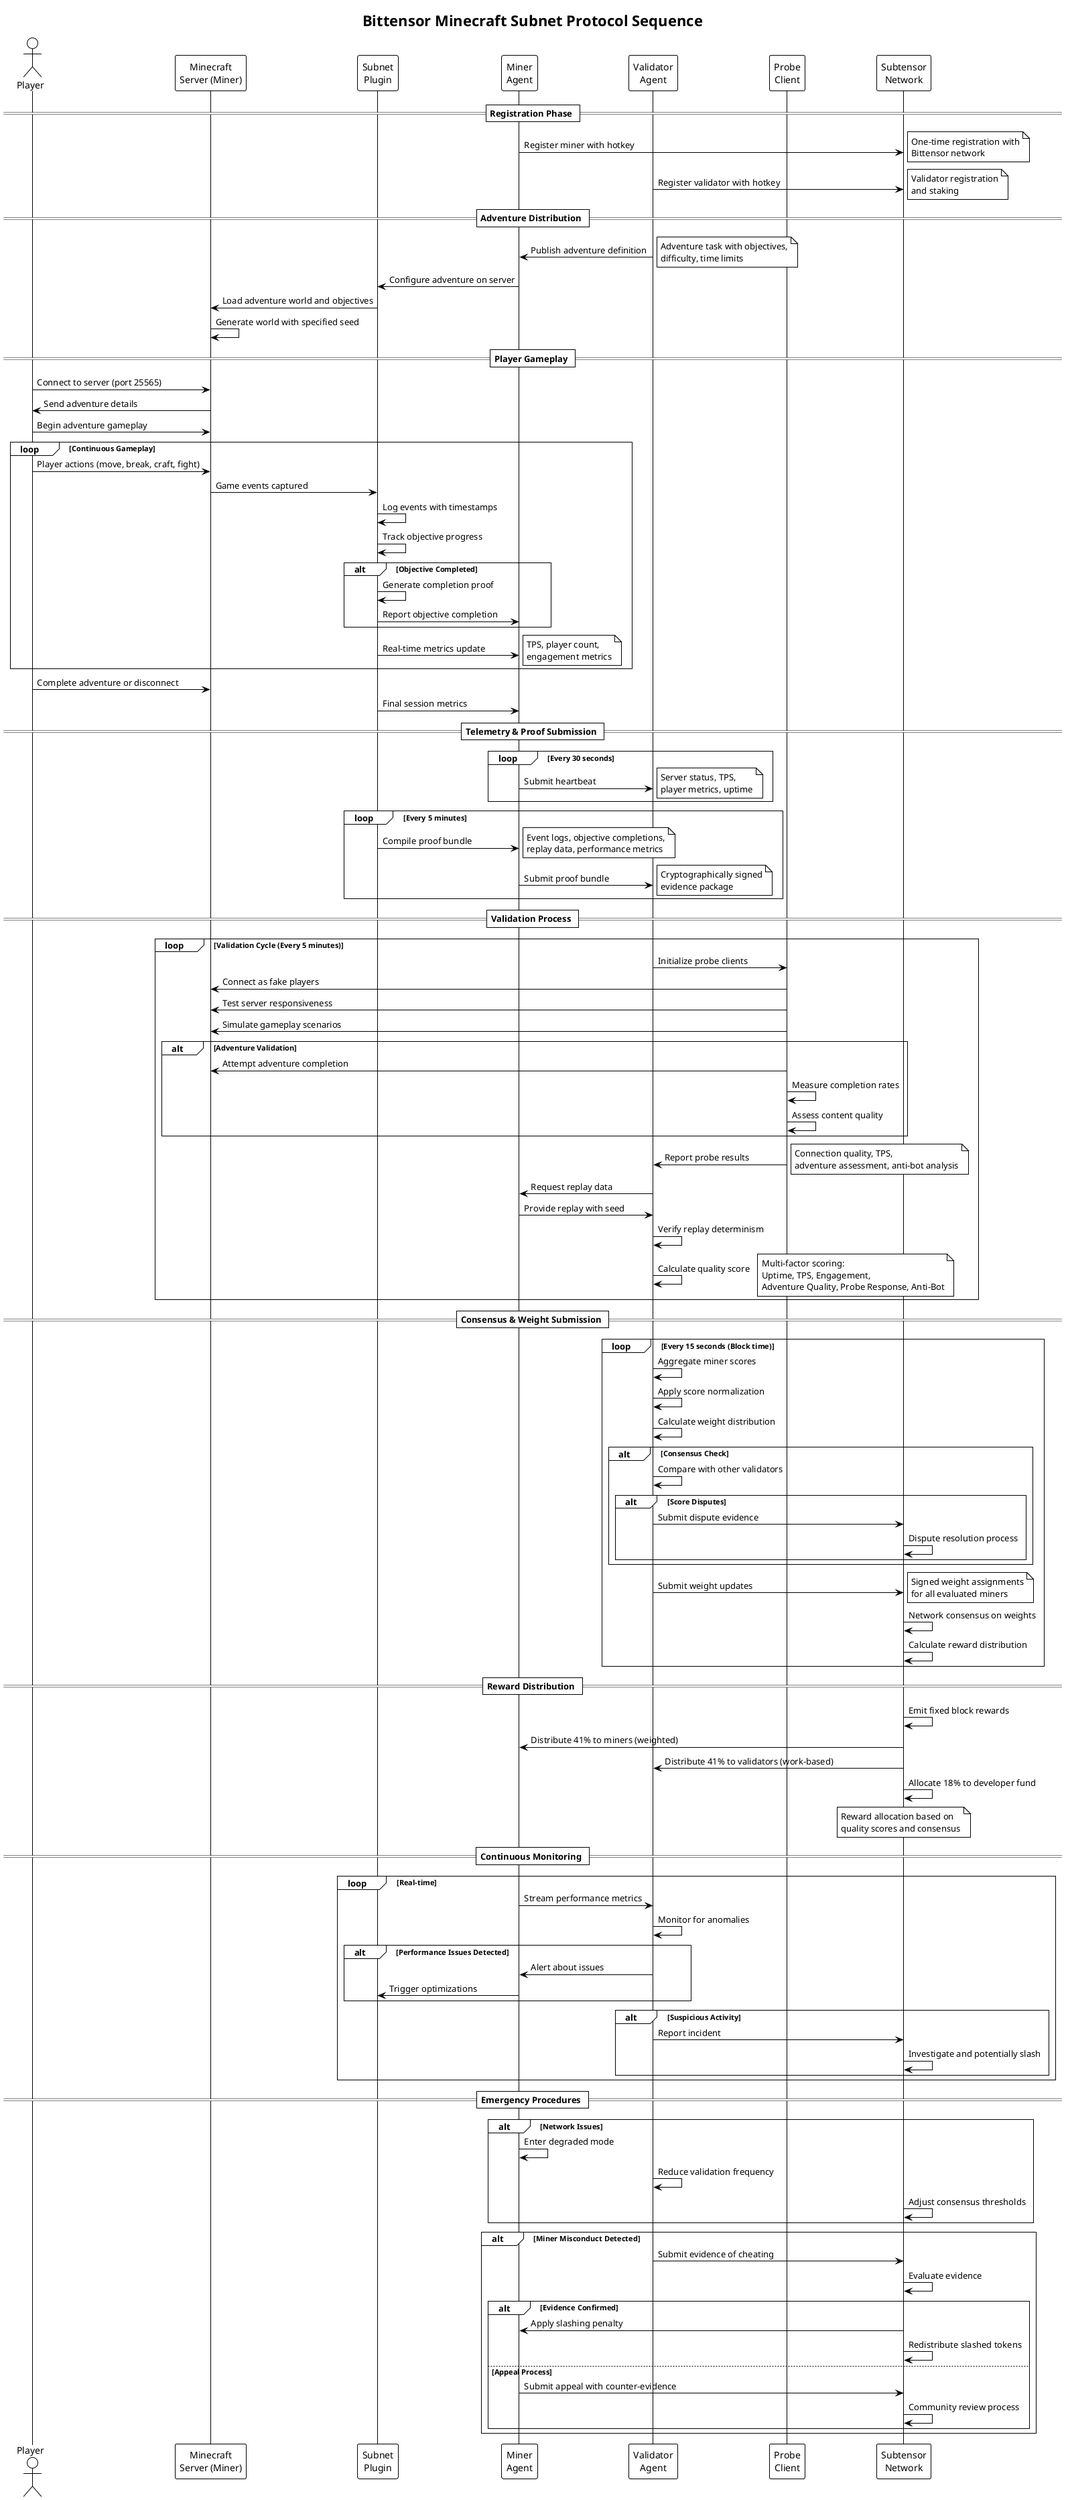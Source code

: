 @startuml protocol-sequence
!theme plain
title Bittensor Minecraft Subnet Protocol Sequence

actor Player as P
participant "Minecraft\nServer (Miner)" as M
participant "Subnet\nPlugin" as SP
participant "Miner\nAgent" as MA
participant "Validator\nAgent" as VA
participant "Probe\nClient" as PC
participant "Subtensor\nNetwork" as SN

== Registration Phase ==

MA -> SN: Register miner with hotkey
note right: One-time registration with\nBittensor network

VA -> SN: Register validator with hotkey
note right: Validator registration\nand staking

== Adventure Distribution ==

VA -> MA: Publish adventure definition
note right: Adventure task with objectives,\ndifficulty, time limits

MA -> SP: Configure adventure on server
SP -> M: Load adventure world and objectives
M -> M: Generate world with specified seed

== Player Gameplay ==

P -> M: Connect to server (port 25565)
M -> P: Send adventure details
P -> M: Begin adventure gameplay

loop Continuous Gameplay
    P -> M: Player actions (move, break, craft, fight)
    M -> SP: Game events captured
    SP -> SP: Log events with timestamps
    SP -> SP: Track objective progress
    
    alt Objective Completed
        SP -> SP: Generate completion proof
        SP -> MA: Report objective completion
    end
    
    SP -> MA: Real-time metrics update
    note right: TPS, player count,\nengagement metrics
end

P -> M: Complete adventure or disconnect
SP -> MA: Final session metrics

== Telemetry & Proof Submission ==

loop Every 30 seconds
    MA -> VA: Submit heartbeat
    note right: Server status, TPS,\nplayer metrics, uptime
end

loop Every 5 minutes
    SP -> MA: Compile proof bundle
    note right: Event logs, objective completions,\nreplay data, performance metrics
    MA -> VA: Submit proof bundle
    note right: Cryptographically signed\nevidence package
end

== Validation Process ==

loop Validation Cycle (Every 5 minutes)
    VA -> PC: Initialize probe clients
    PC -> M: Connect as fake players
    PC -> M: Test server responsiveness
    PC -> M: Simulate gameplay scenarios
    
    alt Adventure Validation
        PC -> M: Attempt adventure completion
        PC -> PC: Measure completion rates
        PC -> PC: Assess content quality
    end
    
    PC -> VA: Report probe results
    note right: Connection quality, TPS,\nadventure assessment, anti-bot analysis
    
    VA -> MA: Request replay data
    MA -> VA: Provide replay with seed
    VA -> VA: Verify replay determinism
    
    VA -> VA: Calculate quality score
    note right: Multi-factor scoring:\nUptime, TPS, Engagement,\nAdventure Quality, Probe Response, Anti-Bot
end

== Consensus & Weight Submission ==

loop Every 15 seconds (Block time)
    VA -> VA: Aggregate miner scores
    VA -> VA: Apply score normalization
    VA -> VA: Calculate weight distribution
    
    alt Consensus Check
        VA -> VA: Compare with other validators
        
        alt Score Disputes
            VA -> SN: Submit dispute evidence
            SN -> SN: Dispute resolution process
        end
    end
    
    VA -> SN: Submit weight updates
    note right: Signed weight assignments\nfor all evaluated miners
    
    SN -> SN: Network consensus on weights
    SN -> SN: Calculate reward distribution
end

== Reward Distribution ==

SN -> SN: Emit fixed block rewards
SN -> MA: Distribute 41% to miners (weighted)
SN -> VA: Distribute 41% to validators (work-based)
SN -> SN: Allocate 18% to developer fund

note over SN: Reward allocation based on\nquality scores and consensus

== Continuous Monitoring ==

loop Real-time
    MA -> VA: Stream performance metrics
    VA -> VA: Monitor for anomalies
    
    alt Performance Issues Detected
        VA -> MA: Alert about issues
        MA -> SP: Trigger optimizations
    end
    
    alt Suspicious Activity
        VA -> SN: Report incident
        SN -> SN: Investigate and potentially slash
    end
end

== Emergency Procedures ==

alt Network Issues
    MA -> MA: Enter degraded mode
    VA -> VA: Reduce validation frequency
    SN -> SN: Adjust consensus thresholds
end

alt Miner Misconduct Detected
    VA -> SN: Submit evidence of cheating
    SN -> SN: Evaluate evidence
    
    alt Evidence Confirmed
        SN -> MA: Apply slashing penalty
        SN -> SN: Redistribute slashed tokens
    else Appeal Process
        MA -> SN: Submit appeal with counter-evidence
        SN -> SN: Community review process
    end
end

@enduml
